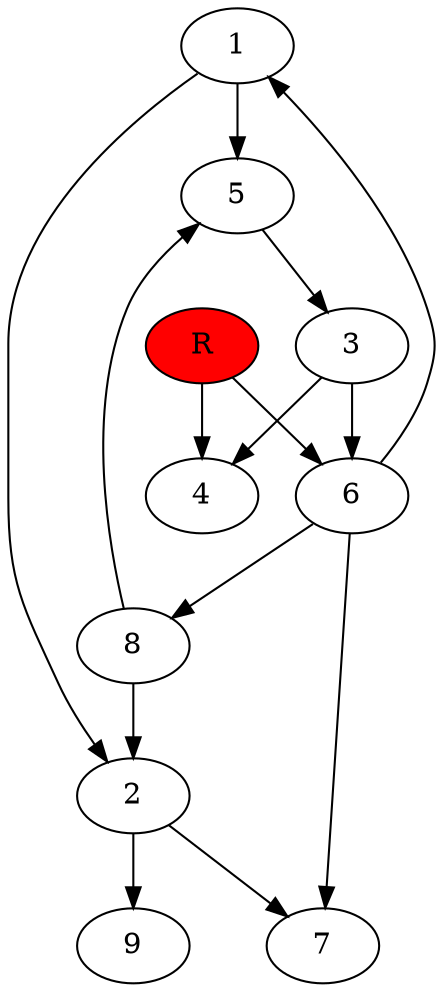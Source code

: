 digraph prb6169 {
	1
	2
	3
	4
	5
	6
	7
	8
	R [fillcolor="#ff0000" style=filled]
	1 -> 2
	1 -> 5
	2 -> 7
	2 -> 9
	3 -> 4
	3 -> 6
	5 -> 3
	6 -> 1
	6 -> 7
	6 -> 8
	8 -> 2
	8 -> 5
	R -> 4
	R -> 6
}

